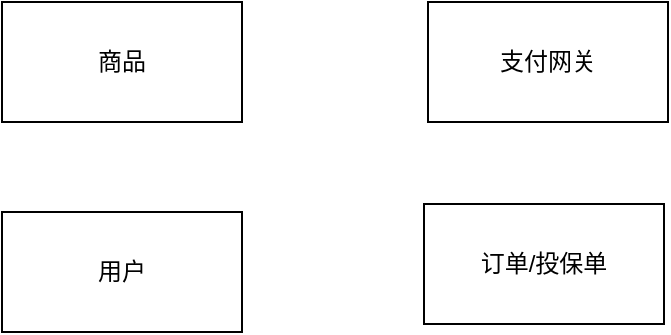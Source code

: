 <mxfile version="14.8.3" type="github" pages="3">
  <diagram id="TSuh8Hgfy2WMczQRkBJs" name="第 1 页">
    <mxGraphModel dx="1822" dy="882" grid="0" gridSize="10" guides="1" tooltips="1" connect="1" arrows="1" fold="1" page="0" pageScale="1" pageWidth="827" pageHeight="1169" math="0" shadow="0">
      <root>
        <mxCell id="0" />
        <mxCell id="1" parent="0" />
        <mxCell id="RWb1lypwPmTOcdhy7MTd-1" value="用户" style="rounded=0;whiteSpace=wrap;html=1;" vertex="1" parent="1">
          <mxGeometry x="-161" y="139" width="120" height="60" as="geometry" />
        </mxCell>
        <mxCell id="RWb1lypwPmTOcdhy7MTd-2" value="订单/投保单" style="rounded=0;whiteSpace=wrap;html=1;" vertex="1" parent="1">
          <mxGeometry x="50" y="135" width="120" height="60" as="geometry" />
        </mxCell>
        <mxCell id="RWb1lypwPmTOcdhy7MTd-3" value="支付网关" style="rounded=0;whiteSpace=wrap;html=1;" vertex="1" parent="1">
          <mxGeometry x="52" y="34" width="120" height="60" as="geometry" />
        </mxCell>
        <mxCell id="RWb1lypwPmTOcdhy7MTd-6" value="商品" style="rounded=0;whiteSpace=wrap;html=1;" vertex="1" parent="1">
          <mxGeometry x="-161" y="34" width="120" height="60" as="geometry" />
        </mxCell>
      </root>
    </mxGraphModel>
  </diagram>
  <diagram id="B5de0vHXd7xcjF6mf_0o" name="退款">
    <mxGraphModel dx="1422" dy="882" grid="0" gridSize="10" guides="1" tooltips="1" connect="1" arrows="1" fold="1" page="0" pageScale="1" pageWidth="827" pageHeight="1169" math="0" shadow="0">
      <root>
        <mxCell id="v2g6k4izPRObzmgCxALk-0" />
        <mxCell id="v2g6k4izPRObzmgCxALk-1" parent="v2g6k4izPRObzmgCxALk-0" />
        <mxCell id="v2g6k4izPRObzmgCxALk-20" style="edgeStyle=orthogonalEdgeStyle;rounded=0;orthogonalLoop=1;jettySize=auto;html=1;exitX=0;exitY=0.75;exitDx=0;exitDy=0;entryX=1;entryY=0.75;entryDx=0;entryDy=0;" edge="1" parent="v2g6k4izPRObzmgCxALk-1" source="v2g6k4izPRObzmgCxALk-2" target="v2g6k4izPRObzmgCxALk-3">
          <mxGeometry relative="1" as="geometry" />
        </mxCell>
        <mxCell id="v2g6k4izPRObzmgCxALk-2" value="Paypay" style="rounded=0;whiteSpace=wrap;html=1;" vertex="1" parent="v2g6k4izPRObzmgCxALk-1">
          <mxGeometry x="408" y="242" width="120" height="60" as="geometry" />
        </mxCell>
        <mxCell id="v2g6k4izPRObzmgCxALk-12" style="edgeStyle=orthogonalEdgeStyle;rounded=0;orthogonalLoop=1;jettySize=auto;html=1;exitX=1;exitY=0.5;exitDx=0;exitDy=0;entryX=0;entryY=0.5;entryDx=0;entryDy=0;" edge="1" parent="v2g6k4izPRObzmgCxALk-1" source="v2g6k4izPRObzmgCxALk-3" target="v2g6k4izPRObzmgCxALk-2">
          <mxGeometry relative="1" as="geometry" />
        </mxCell>
        <mxCell id="v2g6k4izPRObzmgCxALk-15" style="edgeStyle=orthogonalEdgeStyle;rounded=0;orthogonalLoop=1;jettySize=auto;html=1;exitX=0.5;exitY=1;exitDx=0;exitDy=0;entryX=0.5;entryY=0;entryDx=0;entryDy=0;" edge="1" parent="v2g6k4izPRObzmgCxALk-1" source="v2g6k4izPRObzmgCxALk-3" target="v2g6k4izPRObzmgCxALk-6">
          <mxGeometry relative="1" as="geometry" />
        </mxCell>
        <mxCell id="v2g6k4izPRObzmgCxALk-3" value="YJ" style="rounded=0;whiteSpace=wrap;html=1;fillColor=#ffe6cc;strokeColor=#d79b00;" vertex="1" parent="v2g6k4izPRObzmgCxALk-1">
          <mxGeometry x="164" y="242" width="120" height="60" as="geometry" />
        </mxCell>
        <mxCell id="v2g6k4izPRObzmgCxALk-4" value="支付平台" style="text;html=1;align=center;verticalAlign=middle;resizable=0;points=[];autosize=1;strokeColor=none;" vertex="1" parent="v2g6k4izPRObzmgCxALk-1">
          <mxGeometry x="433" y="198" width="58" height="18" as="geometry" />
        </mxCell>
        <mxCell id="v2g6k4izPRObzmgCxALk-5" value="保险频道" style="text;html=1;align=center;verticalAlign=middle;resizable=0;points=[];autosize=1;strokeColor=none;" vertex="1" parent="v2g6k4izPRObzmgCxALk-1">
          <mxGeometry x="195" y="208" width="58" height="18" as="geometry" />
        </mxCell>
        <mxCell id="v2g6k4izPRObzmgCxALk-8" style="edgeStyle=orthogonalEdgeStyle;rounded=0;orthogonalLoop=1;jettySize=auto;html=1;exitX=1;exitY=0.5;exitDx=0;exitDy=0;entryX=0;entryY=0.5;entryDx=0;entryDy=0;" edge="1" parent="v2g6k4izPRObzmgCxALk-1" source="v2g6k4izPRObzmgCxALk-6" target="v2g6k4izPRObzmgCxALk-7">
          <mxGeometry relative="1" as="geometry" />
        </mxCell>
        <mxCell id="v2g6k4izPRObzmgCxALk-18" style="edgeStyle=orthogonalEdgeStyle;rounded=0;orthogonalLoop=1;jettySize=auto;html=1;exitX=0.75;exitY=0;exitDx=0;exitDy=0;" edge="1" parent="v2g6k4izPRObzmgCxALk-1" source="v2g6k4izPRObzmgCxALk-6">
          <mxGeometry relative="1" as="geometry">
            <mxPoint x="270" y="305" as="targetPoint" />
          </mxGeometry>
        </mxCell>
        <mxCell id="v2g6k4izPRObzmgCxALk-6" value="Fusion" style="rounded=0;whiteSpace=wrap;html=1;" vertex="1" parent="v2g6k4izPRObzmgCxALk-1">
          <mxGeometry x="166" y="365" width="120" height="60" as="geometry" />
        </mxCell>
        <mxCell id="v2g6k4izPRObzmgCxALk-10" style="edgeStyle=orthogonalEdgeStyle;rounded=0;orthogonalLoop=1;jettySize=auto;html=1;exitX=0;exitY=0.75;exitDx=0;exitDy=0;entryX=1;entryY=0.75;entryDx=0;entryDy=0;" edge="1" parent="v2g6k4izPRObzmgCxALk-1" source="v2g6k4izPRObzmgCxALk-7" target="v2g6k4izPRObzmgCxALk-6">
          <mxGeometry relative="1" as="geometry" />
        </mxCell>
        <mxCell id="v2g6k4izPRObzmgCxALk-7" value="Graphene" style="rounded=0;whiteSpace=wrap;html=1;fillColor=#f8cecc;strokeColor=#b85450;" vertex="1" parent="v2g6k4izPRObzmgCxALk-1">
          <mxGeometry x="418" y="365" width="120" height="60" as="geometry" />
        </mxCell>
        <mxCell id="v2g6k4izPRObzmgCxALk-9" value="rpc" style="text;html=1;align=center;verticalAlign=middle;resizable=0;points=[];autosize=1;strokeColor=none;" vertex="1" parent="v2g6k4izPRObzmgCxALk-1">
          <mxGeometry x="299" y="374" width="27" height="18" as="geometry" />
        </mxCell>
        <mxCell id="v2g6k4izPRObzmgCxALk-11" value="同期化，退款" style="text;html=1;align=center;verticalAlign=middle;resizable=0;points=[];autosize=1;strokeColor=none;" vertex="1" parent="v2g6k4izPRObzmgCxALk-1">
          <mxGeometry x="292" y="413" width="82" height="18" as="geometry" />
        </mxCell>
        <mxCell id="v2g6k4izPRObzmgCxALk-16" value="退款1" style="text;html=1;align=center;verticalAlign=middle;resizable=0;points=[];autosize=1;strokeColor=none;" vertex="1" parent="v2g6k4izPRObzmgCxALk-1">
          <mxGeometry x="220" y="317" width="41" height="18" as="geometry" />
        </mxCell>
        <mxCell id="v2g6k4izPRObzmgCxALk-17" value="退款2" style="text;html=1;align=center;verticalAlign=middle;resizable=0;points=[];autosize=1;strokeColor=none;" vertex="1" parent="v2g6k4izPRObzmgCxALk-1">
          <mxGeometry x="299" y="251" width="41" height="18" as="geometry" />
        </mxCell>
        <mxCell id="v2g6k4izPRObzmgCxALk-19" value="返回原交易订单号" style="text;html=1;align=center;verticalAlign=middle;resizable=0;points=[];autosize=1;strokeColor=none;" vertex="1" parent="v2g6k4izPRObzmgCxALk-1">
          <mxGeometry x="262.5" y="317" width="106" height="18" as="geometry" />
        </mxCell>
        <mxCell id="v2g6k4izPRObzmgCxALk-21" value="C端" style="text;html=1;align=center;verticalAlign=middle;resizable=0;points=[];autosize=1;strokeColor=none;" vertex="1" parent="v2g6k4izPRObzmgCxALk-1">
          <mxGeometry x="113" y="266" width="31" height="18" as="geometry" />
        </mxCell>
        <mxCell id="v2g6k4izPRObzmgCxALk-22" value="B端" style="text;html=1;align=center;verticalAlign=middle;resizable=0;points=[];autosize=1;strokeColor=none;" vertex="1" parent="v2g6k4izPRObzmgCxALk-1">
          <mxGeometry x="461" y="443" width="30" height="18" as="geometry" />
        </mxCell>
        <mxCell id="v2g6k4izPRObzmgCxALk-23" value="graphene2" style="rounded=0;whiteSpace=wrap;html=1;fillColor=#f8cecc;strokeColor=#b85450;" vertex="1" parent="v2g6k4izPRObzmgCxALk-1">
          <mxGeometry x="587" y="368" width="120" height="60" as="geometry" />
        </mxCell>
        <mxCell id="v2g6k4izPRObzmgCxALk-24" value="黑名单校验" style="text;html=1;align=center;verticalAlign=middle;resizable=0;points=[];autosize=1;strokeColor=none;" vertex="1" parent="v2g6k4izPRObzmgCxALk-1">
          <mxGeometry x="713" y="386" width="70" height="18" as="geometry" />
        </mxCell>
        <mxCell id="v2g6k4izPRObzmgCxALk-25" value="东海，关机后，再启动机器，会重新发送退款给&lt;br&gt;fusion" style="text;html=1;align=center;verticalAlign=middle;resizable=0;points=[];autosize=1;strokeColor=none;" vertex="1" parent="v2g6k4izPRObzmgCxALk-1">
          <mxGeometry x="548" y="445" width="262" height="32" as="geometry" />
        </mxCell>
      </root>
    </mxGraphModel>
  </diagram>
  <diagram id="wTmuX3EFKg2MOqYiTdq9" name="异动">
    <mxGraphModel dx="1422" dy="882" grid="0" gridSize="10" guides="1" tooltips="1" connect="1" arrows="1" fold="1" page="0" pageScale="1" pageWidth="827" pageHeight="1169" math="0" shadow="0">
      <root>
        <mxCell id="iGlx3qQfvnn0eI0ouVOu-0" />
        <mxCell id="iGlx3qQfvnn0eI0ouVOu-1" parent="iGlx3qQfvnn0eI0ouVOu-0" />
      </root>
    </mxGraphModel>
  </diagram>
</mxfile>
